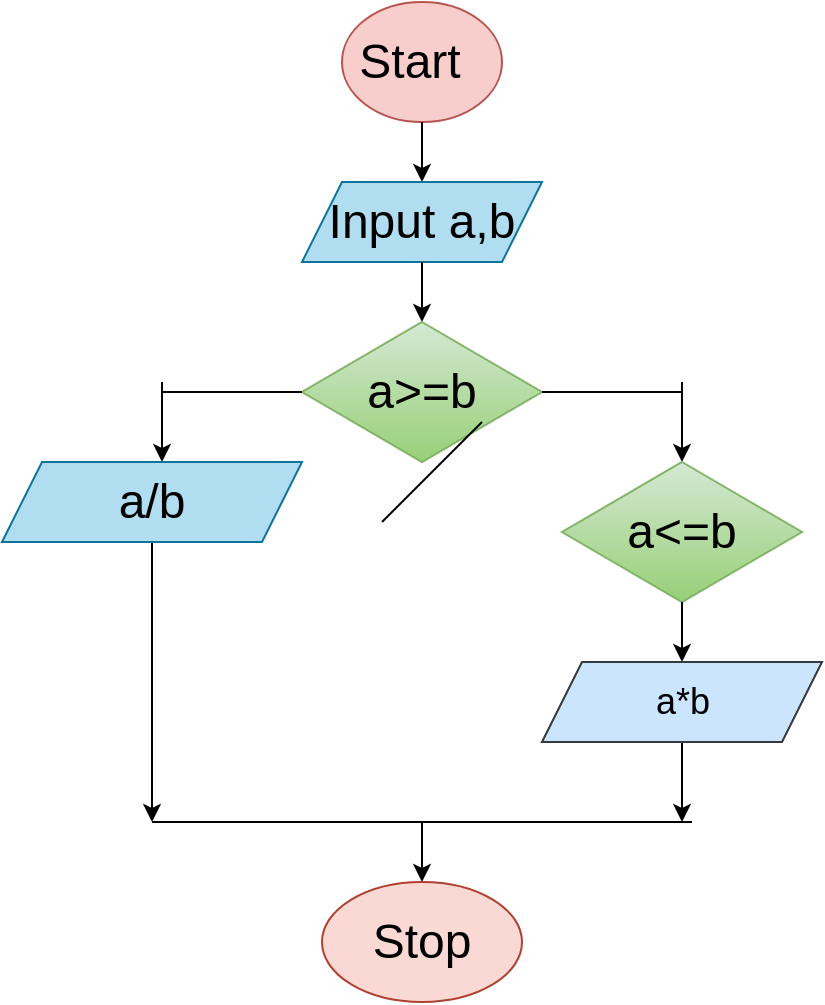 <mxfile version="13.6.10" type="github"><diagram id="AGk-8qWwxQgFT6J2nshr" name="Page-1"><mxGraphModel dx="782" dy="469" grid="1" gridSize="10" guides="1" tooltips="1" connect="1" arrows="1" fold="1" page="1" pageScale="1" pageWidth="827" pageHeight="1169" background="#ffffff" math="0" shadow="0"><root><mxCell id="0"/><mxCell id="1" parent="0"/><mxCell id="OcgzwP3I1Q1txmFU7heV-1" value="" style="ellipse;whiteSpace=wrap;html=1;fillColor=#f8cecc;strokeColor=#b85450;" parent="1" vertex="1"><mxGeometry x="360" y="30" width="80" height="60" as="geometry"/></mxCell><mxCell id="OcgzwP3I1Q1txmFU7heV-3" value="&lt;font style=&quot;font-size: 24px&quot;&gt;Start&lt;/font&gt;" style="text;html=1;strokeColor=none;fillColor=none;align=center;verticalAlign=middle;whiteSpace=wrap;rounded=0;" parent="1" vertex="1"><mxGeometry x="374" y="50" width="40" height="20" as="geometry"/></mxCell><mxCell id="OcgzwP3I1Q1txmFU7heV-4" value="" style="endArrow=classic;html=1;exitX=0.5;exitY=1;exitDx=0;exitDy=0;" parent="1" source="OcgzwP3I1Q1txmFU7heV-1" target="OcgzwP3I1Q1txmFU7heV-5" edge="1"><mxGeometry width="50" height="50" relative="1" as="geometry"><mxPoint x="380" y="220" as="sourcePoint"/><mxPoint x="400" y="120" as="targetPoint"/></mxGeometry></mxCell><mxCell id="OcgzwP3I1Q1txmFU7heV-5" value="" style="shape=parallelogram;perimeter=parallelogramPerimeter;whiteSpace=wrap;html=1;fixedSize=1;fillColor=#b1ddf0;strokeColor=#10739e;" parent="1" vertex="1"><mxGeometry x="340" y="120" width="120" height="40" as="geometry"/></mxCell><mxCell id="OcgzwP3I1Q1txmFU7heV-7" value="&lt;span style=&quot;font-size: 24px&quot;&gt;Input a,b&lt;/span&gt;" style="text;html=1;strokeColor=none;fillColor=none;align=center;verticalAlign=middle;whiteSpace=wrap;rounded=0;" parent="1" vertex="1"><mxGeometry x="340" y="130" width="120" height="20" as="geometry"/></mxCell><mxCell id="OcgzwP3I1Q1txmFU7heV-8" value="" style="endArrow=classic;html=1;exitX=0.5;exitY=1;exitDx=0;exitDy=0;" parent="1" source="OcgzwP3I1Q1txmFU7heV-5" target="OcgzwP3I1Q1txmFU7heV-9" edge="1"><mxGeometry width="50" height="50" relative="1" as="geometry"><mxPoint x="380" y="200" as="sourcePoint"/><mxPoint x="400" y="190" as="targetPoint"/></mxGeometry></mxCell><mxCell id="OcgzwP3I1Q1txmFU7heV-9" value="" style="rhombus;whiteSpace=wrap;html=1;gradientColor=#97d077;fillColor=#d5e8d4;strokeColor=#82b366;" parent="1" vertex="1"><mxGeometry x="340" y="190" width="120" height="70" as="geometry"/></mxCell><mxCell id="OcgzwP3I1Q1txmFU7heV-11" value="&lt;font style=&quot;font-size: 24px&quot;&gt;a&amp;gt;=b&lt;/font&gt;" style="text;html=1;strokeColor=none;fillColor=none;align=center;verticalAlign=middle;whiteSpace=wrap;rounded=0;" parent="1" vertex="1"><mxGeometry x="380" y="215" width="40" height="20" as="geometry"/></mxCell><mxCell id="OcgzwP3I1Q1txmFU7heV-13" value="" style="endArrow=classic;html=1;" parent="1" edge="1"><mxGeometry width="50" height="50" relative="1" as="geometry"><mxPoint x="530" y="220" as="sourcePoint"/><mxPoint x="530" y="260" as="targetPoint"/></mxGeometry></mxCell><mxCell id="OcgzwP3I1Q1txmFU7heV-14" value="" style="endArrow=none;html=1;exitX=1;exitY=0.5;exitDx=0;exitDy=0;" parent="1" source="OcgzwP3I1Q1txmFU7heV-9" edge="1"><mxGeometry width="50" height="50" relative="1" as="geometry"><mxPoint x="380" y="290" as="sourcePoint"/><mxPoint x="530" y="225" as="targetPoint"/></mxGeometry></mxCell><mxCell id="OcgzwP3I1Q1txmFU7heV-15" value="" style="endArrow=none;html=1;exitX=0;exitY=0.5;exitDx=0;exitDy=0;" parent="1" source="OcgzwP3I1Q1txmFU7heV-9" edge="1"><mxGeometry width="50" height="50" relative="1" as="geometry"><mxPoint x="380" y="290" as="sourcePoint"/><mxPoint x="270" y="225" as="targetPoint"/></mxGeometry></mxCell><mxCell id="OcgzwP3I1Q1txmFU7heV-16" value="" style="endArrow=classic;html=1;" parent="1" edge="1"><mxGeometry width="50" height="50" relative="1" as="geometry"><mxPoint x="270" y="220" as="sourcePoint"/><mxPoint x="270" y="260" as="targetPoint"/></mxGeometry></mxCell><mxCell id="OcgzwP3I1Q1txmFU7heV-26" style="edgeStyle=orthogonalEdgeStyle;rounded=0;orthogonalLoop=1;jettySize=auto;html=1;exitX=0.5;exitY=1;exitDx=0;exitDy=0;" parent="1" source="OcgzwP3I1Q1txmFU7heV-17" edge="1"><mxGeometry relative="1" as="geometry"><mxPoint x="265" y="440" as="targetPoint"/></mxGeometry></mxCell><mxCell id="OcgzwP3I1Q1txmFU7heV-17" value="" style="shape=parallelogram;perimeter=parallelogramPerimeter;whiteSpace=wrap;html=1;fixedSize=1;fillColor=#b1ddf0;strokeColor=#10739e;" parent="1" vertex="1"><mxGeometry x="190" y="260" width="150" height="40" as="geometry"/></mxCell><mxCell id="OcgzwP3I1Q1txmFU7heV-18" value="" style="rhombus;whiteSpace=wrap;html=1;fillColor=#d5e8d4;strokeColor=#82b366;gradientColor=#97d077;" parent="1" vertex="1"><mxGeometry x="470" y="260" width="120" height="70" as="geometry"/></mxCell><mxCell id="OcgzwP3I1Q1txmFU7heV-20" value="" style="endArrow=classic;html=1;exitX=0.5;exitY=1;exitDx=0;exitDy=0;" parent="1" source="OcgzwP3I1Q1txmFU7heV-18" edge="1"><mxGeometry width="50" height="50" relative="1" as="geometry"><mxPoint x="380" y="290" as="sourcePoint"/><mxPoint x="530" y="360" as="targetPoint"/></mxGeometry></mxCell><mxCell id="OcgzwP3I1Q1txmFU7heV-25" style="edgeStyle=orthogonalEdgeStyle;rounded=0;orthogonalLoop=1;jettySize=auto;html=1;exitX=0.5;exitY=1;exitDx=0;exitDy=0;" parent="1" source="OcgzwP3I1Q1txmFU7heV-21" edge="1"><mxGeometry relative="1" as="geometry"><mxPoint x="530" y="440" as="targetPoint"/></mxGeometry></mxCell><mxCell id="OcgzwP3I1Q1txmFU7heV-21" value="" style="shape=parallelogram;perimeter=parallelogramPerimeter;whiteSpace=wrap;html=1;fixedSize=1;fillColor=#cce5ff;strokeColor=#36393d;" parent="1" vertex="1"><mxGeometry x="460" y="360" width="140" height="40" as="geometry"/></mxCell><mxCell id="OcgzwP3I1Q1txmFU7heV-23" value="" style="endArrow=none;html=1;" parent="1" edge="1"><mxGeometry width="50" height="50" relative="1" as="geometry"><mxPoint x="265" y="440" as="sourcePoint"/><mxPoint x="535" y="440" as="targetPoint"/></mxGeometry></mxCell><mxCell id="OcgzwP3I1Q1txmFU7heV-24" value="" style="endArrow=none;html=1;" parent="1" edge="1"><mxGeometry width="50" height="50" relative="1" as="geometry"><mxPoint x="380" y="290" as="sourcePoint"/><mxPoint x="430" y="240" as="targetPoint"/></mxGeometry></mxCell><mxCell id="OcgzwP3I1Q1txmFU7heV-27" value="" style="endArrow=classic;html=1;" parent="1" edge="1"><mxGeometry width="50" height="50" relative="1" as="geometry"><mxPoint x="400" y="440" as="sourcePoint"/><mxPoint x="400" y="470" as="targetPoint"/></mxGeometry></mxCell><mxCell id="OcgzwP3I1Q1txmFU7heV-28" value="" style="ellipse;whiteSpace=wrap;html=1;fillColor=#fad9d5;strokeColor=#ae4132;" parent="1" vertex="1"><mxGeometry x="350" y="470" width="100" height="60" as="geometry"/></mxCell><mxCell id="OcgzwP3I1Q1txmFU7heV-29" value="&lt;font style=&quot;font-size: 24px&quot;&gt;a/b&lt;/font&gt;" style="text;html=1;strokeColor=none;fillColor=none;align=center;verticalAlign=middle;whiteSpace=wrap;rounded=0;" parent="1" vertex="1"><mxGeometry x="245" y="270" width="40" height="20" as="geometry"/></mxCell><mxCell id="OcgzwP3I1Q1txmFU7heV-30" style="edgeStyle=orthogonalEdgeStyle;rounded=0;orthogonalLoop=1;jettySize=auto;html=1;exitX=0.5;exitY=1;exitDx=0;exitDy=0;" parent="1" source="OcgzwP3I1Q1txmFU7heV-29" target="OcgzwP3I1Q1txmFU7heV-29" edge="1"><mxGeometry relative="1" as="geometry"/></mxCell><mxCell id="OcgzwP3I1Q1txmFU7heV-32" value="&lt;font style=&quot;font-size: 24px&quot;&gt;a&amp;lt;=b&lt;/font&gt;" style="text;html=1;strokeColor=none;fillColor=none;align=center;verticalAlign=middle;whiteSpace=wrap;rounded=0;" parent="1" vertex="1"><mxGeometry x="510" y="285" width="40" height="20" as="geometry"/></mxCell><mxCell id="OcgzwP3I1Q1txmFU7heV-33" value="&lt;font style=&quot;font-size: 18px&quot;&gt;a*b&lt;/font&gt;" style="text;html=1;align=center;verticalAlign=middle;resizable=0;points=[];autosize=1;" parent="1" vertex="1"><mxGeometry x="510" y="370" width="40" height="20" as="geometry"/></mxCell><mxCell id="OcgzwP3I1Q1txmFU7heV-34" value="&lt;font style=&quot;font-size: 24px&quot;&gt;Stop&lt;/font&gt;" style="text;html=1;strokeColor=none;fillColor=none;align=center;verticalAlign=middle;whiteSpace=wrap;rounded=0;" parent="1" vertex="1"><mxGeometry x="380" y="490" width="40" height="20" as="geometry"/></mxCell></root></mxGraphModel></diagram></mxfile>
